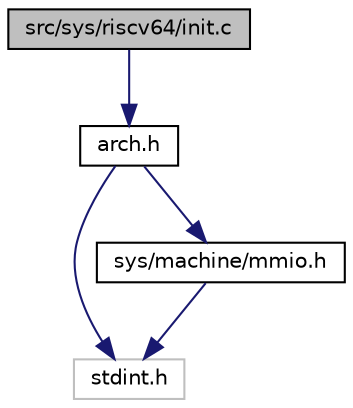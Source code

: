 digraph "src/sys/riscv64/init.c"
{
 // LATEX_PDF_SIZE
  edge [fontname="Helvetica",fontsize="10",labelfontname="Helvetica",labelfontsize="10"];
  node [fontname="Helvetica",fontsize="10",shape=record];
  Node1 [label="src/sys/riscv64/init.c",height=0.2,width=0.4,color="black", fillcolor="grey75", style="filled", fontcolor="black",tooltip=" "];
  Node1 -> Node2 [color="midnightblue",fontsize="10",style="solid",fontname="Helvetica"];
  Node2 [label="arch.h",height=0.2,width=0.4,color="black", fillcolor="white", style="filled",URL="$riscv64_2arch_8h.html",tooltip=" "];
  Node2 -> Node3 [color="midnightblue",fontsize="10",style="solid",fontname="Helvetica"];
  Node3 [label="stdint.h",height=0.2,width=0.4,color="grey75", fillcolor="white", style="filled",tooltip=" "];
  Node2 -> Node4 [color="midnightblue",fontsize="10",style="solid",fontname="Helvetica"];
  Node4 [label="sys/machine/mmio.h",height=0.2,width=0.4,color="black", fillcolor="white", style="filled",URL="$mmio_8h.html",tooltip=" "];
  Node4 -> Node3 [color="midnightblue",fontsize="10",style="solid",fontname="Helvetica"];
}
